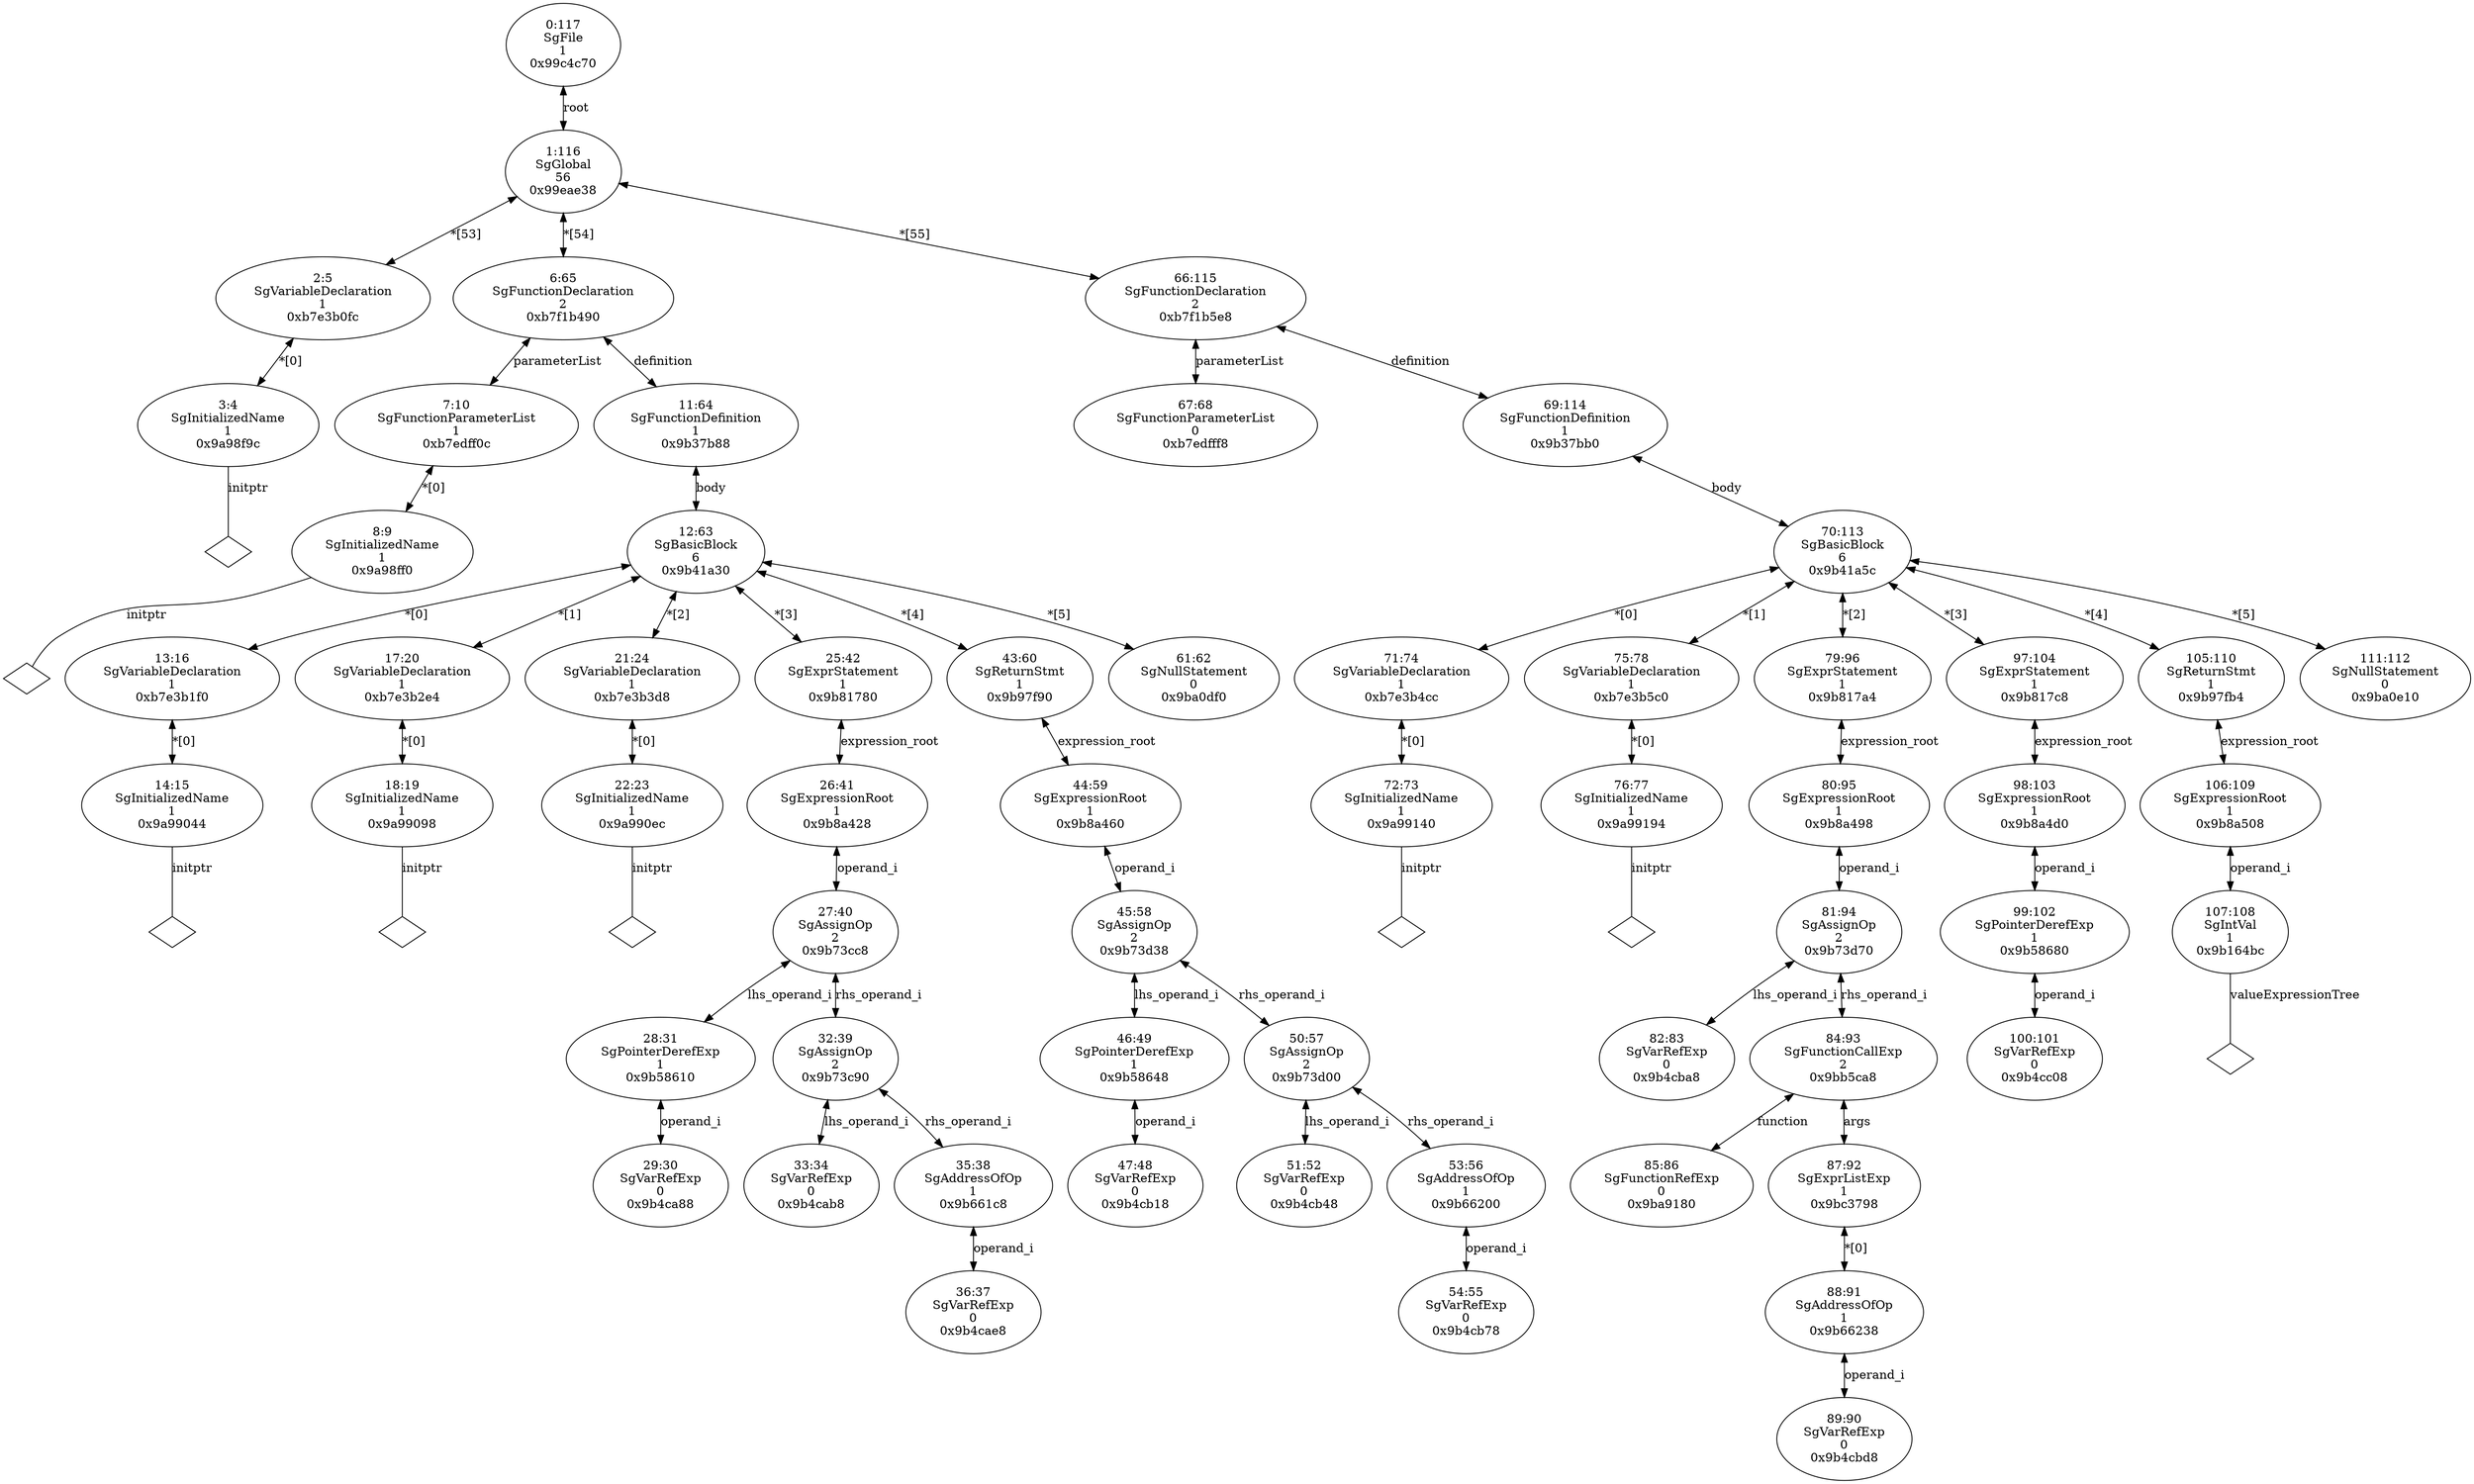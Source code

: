 digraph "G./assignReturn.c.dot" {
"0x9a98f9c"[label="3:4\nSgInitializedName\n1\n0x9a98f9c\n" ];
"0x9a98f9c" -> "0x9a98f9c__initptr__null"[label="initptr" dir=none ];
"0x9a98f9c__initptr__null"[label="" shape=diamond ];
"0xb7e3b0fc"[label="2:5\nSgVariableDeclaration\n1\n0xb7e3b0fc\n" ];
"0xb7e3b0fc" -> "0x9a98f9c"[label="*[0]" dir=both ];
"0x9a98ff0"[label="8:9\nSgInitializedName\n1\n0x9a98ff0\n" ];
"0x9a98ff0" -> "0x9a98ff0__initptr__null"[label="initptr" dir=none ];
"0x9a98ff0__initptr__null"[label="" shape=diamond ];
"0xb7edff0c"[label="7:10\nSgFunctionParameterList\n1\n0xb7edff0c\n" ];
"0xb7edff0c" -> "0x9a98ff0"[label="*[0]" dir=both ];
"0x9a99044"[label="14:15\nSgInitializedName\n1\n0x9a99044\n" ];
"0x9a99044" -> "0x9a99044__initptr__null"[label="initptr" dir=none ];
"0x9a99044__initptr__null"[label="" shape=diamond ];
"0xb7e3b1f0"[label="13:16\nSgVariableDeclaration\n1\n0xb7e3b1f0\n" ];
"0xb7e3b1f0" -> "0x9a99044"[label="*[0]" dir=both ];
"0x9a99098"[label="18:19\nSgInitializedName\n1\n0x9a99098\n" ];
"0x9a99098" -> "0x9a99098__initptr__null"[label="initptr" dir=none ];
"0x9a99098__initptr__null"[label="" shape=diamond ];
"0xb7e3b2e4"[label="17:20\nSgVariableDeclaration\n1\n0xb7e3b2e4\n" ];
"0xb7e3b2e4" -> "0x9a99098"[label="*[0]" dir=both ];
"0x9a990ec"[label="22:23\nSgInitializedName\n1\n0x9a990ec\n" ];
"0x9a990ec" -> "0x9a990ec__initptr__null"[label="initptr" dir=none ];
"0x9a990ec__initptr__null"[label="" shape=diamond ];
"0xb7e3b3d8"[label="21:24\nSgVariableDeclaration\n1\n0xb7e3b3d8\n" ];
"0xb7e3b3d8" -> "0x9a990ec"[label="*[0]" dir=both ];
"0x9b4ca88"[label="29:30\nSgVarRefExp\n0\n0x9b4ca88\n" ];
"0x9b58610"[label="28:31\nSgPointerDerefExp\n1\n0x9b58610\n" ];
"0x9b58610" -> "0x9b4ca88"[label="operand_i" dir=both ];
"0x9b4cab8"[label="33:34\nSgVarRefExp\n0\n0x9b4cab8\n" ];
"0x9b4cae8"[label="36:37\nSgVarRefExp\n0\n0x9b4cae8\n" ];
"0x9b661c8"[label="35:38\nSgAddressOfOp\n1\n0x9b661c8\n" ];
"0x9b661c8" -> "0x9b4cae8"[label="operand_i" dir=both ];
"0x9b73c90"[label="32:39\nSgAssignOp\n2\n0x9b73c90\n" ];
"0x9b73c90" -> "0x9b4cab8"[label="lhs_operand_i" dir=both ];
"0x9b73c90" -> "0x9b661c8"[label="rhs_operand_i" dir=both ];
"0x9b73cc8"[label="27:40\nSgAssignOp\n2\n0x9b73cc8\n" ];
"0x9b73cc8" -> "0x9b58610"[label="lhs_operand_i" dir=both ];
"0x9b73cc8" -> "0x9b73c90"[label="rhs_operand_i" dir=both ];
"0x9b8a428"[label="26:41\nSgExpressionRoot\n1\n0x9b8a428\n" ];
"0x9b8a428" -> "0x9b73cc8"[label="operand_i" dir=both ];
"0x9b81780"[label="25:42\nSgExprStatement\n1\n0x9b81780\n" ];
"0x9b81780" -> "0x9b8a428"[label="expression_root" dir=both ];
"0x9b4cb18"[label="47:48\nSgVarRefExp\n0\n0x9b4cb18\n" ];
"0x9b58648"[label="46:49\nSgPointerDerefExp\n1\n0x9b58648\n" ];
"0x9b58648" -> "0x9b4cb18"[label="operand_i" dir=both ];
"0x9b4cb48"[label="51:52\nSgVarRefExp\n0\n0x9b4cb48\n" ];
"0x9b4cb78"[label="54:55\nSgVarRefExp\n0\n0x9b4cb78\n" ];
"0x9b66200"[label="53:56\nSgAddressOfOp\n1\n0x9b66200\n" ];
"0x9b66200" -> "0x9b4cb78"[label="operand_i" dir=both ];
"0x9b73d00"[label="50:57\nSgAssignOp\n2\n0x9b73d00\n" ];
"0x9b73d00" -> "0x9b4cb48"[label="lhs_operand_i" dir=both ];
"0x9b73d00" -> "0x9b66200"[label="rhs_operand_i" dir=both ];
"0x9b73d38"[label="45:58\nSgAssignOp\n2\n0x9b73d38\n" ];
"0x9b73d38" -> "0x9b58648"[label="lhs_operand_i" dir=both ];
"0x9b73d38" -> "0x9b73d00"[label="rhs_operand_i" dir=both ];
"0x9b8a460"[label="44:59\nSgExpressionRoot\n1\n0x9b8a460\n" ];
"0x9b8a460" -> "0x9b73d38"[label="operand_i" dir=both ];
"0x9b97f90"[label="43:60\nSgReturnStmt\n1\n0x9b97f90\n" ];
"0x9b97f90" -> "0x9b8a460"[label="expression_root" dir=both ];
"0x9ba0df0"[label="61:62\nSgNullStatement\n0\n0x9ba0df0\n" ];
"0x9b41a30"[label="12:63\nSgBasicBlock\n6\n0x9b41a30\n" ];
"0x9b41a30" -> "0xb7e3b1f0"[label="*[0]" dir=both ];
"0x9b41a30" -> "0xb7e3b2e4"[label="*[1]" dir=both ];
"0x9b41a30" -> "0xb7e3b3d8"[label="*[2]" dir=both ];
"0x9b41a30" -> "0x9b81780"[label="*[3]" dir=both ];
"0x9b41a30" -> "0x9b97f90"[label="*[4]" dir=both ];
"0x9b41a30" -> "0x9ba0df0"[label="*[5]" dir=both ];
"0x9b37b88"[label="11:64\nSgFunctionDefinition\n1\n0x9b37b88\n" ];
"0x9b37b88" -> "0x9b41a30"[label="body" dir=both ];
"0xb7f1b490"[label="6:65\nSgFunctionDeclaration\n2\n0xb7f1b490\n" ];
"0xb7f1b490" -> "0xb7edff0c"[label="parameterList" dir=both ];
"0xb7f1b490" -> "0x9b37b88"[label="definition" dir=both ];
"0xb7edfff8"[label="67:68\nSgFunctionParameterList\n0\n0xb7edfff8\n" ];
"0x9a99140"[label="72:73\nSgInitializedName\n1\n0x9a99140\n" ];
"0x9a99140" -> "0x9a99140__initptr__null"[label="initptr" dir=none ];
"0x9a99140__initptr__null"[label="" shape=diamond ];
"0xb7e3b4cc"[label="71:74\nSgVariableDeclaration\n1\n0xb7e3b4cc\n" ];
"0xb7e3b4cc" -> "0x9a99140"[label="*[0]" dir=both ];
"0x9a99194"[label="76:77\nSgInitializedName\n1\n0x9a99194\n" ];
"0x9a99194" -> "0x9a99194__initptr__null"[label="initptr" dir=none ];
"0x9a99194__initptr__null"[label="" shape=diamond ];
"0xb7e3b5c0"[label="75:78\nSgVariableDeclaration\n1\n0xb7e3b5c0\n" ];
"0xb7e3b5c0" -> "0x9a99194"[label="*[0]" dir=both ];
"0x9b4cba8"[label="82:83\nSgVarRefExp\n0\n0x9b4cba8\n" ];
"0x9ba9180"[label="85:86\nSgFunctionRefExp\n0\n0x9ba9180\n" ];
"0x9b4cbd8"[label="89:90\nSgVarRefExp\n0\n0x9b4cbd8\n" ];
"0x9b66238"[label="88:91\nSgAddressOfOp\n1\n0x9b66238\n" ];
"0x9b66238" -> "0x9b4cbd8"[label="operand_i" dir=both ];
"0x9bc3798"[label="87:92\nSgExprListExp\n1\n0x9bc3798\n" ];
"0x9bc3798" -> "0x9b66238"[label="*[0]" dir=both ];
"0x9bb5ca8"[label="84:93\nSgFunctionCallExp\n2\n0x9bb5ca8\n" ];
"0x9bb5ca8" -> "0x9ba9180"[label="function" dir=both ];
"0x9bb5ca8" -> "0x9bc3798"[label="args" dir=both ];
"0x9b73d70"[label="81:94\nSgAssignOp\n2\n0x9b73d70\n" ];
"0x9b73d70" -> "0x9b4cba8"[label="lhs_operand_i" dir=both ];
"0x9b73d70" -> "0x9bb5ca8"[label="rhs_operand_i" dir=both ];
"0x9b8a498"[label="80:95\nSgExpressionRoot\n1\n0x9b8a498\n" ];
"0x9b8a498" -> "0x9b73d70"[label="operand_i" dir=both ];
"0x9b817a4"[label="79:96\nSgExprStatement\n1\n0x9b817a4\n" ];
"0x9b817a4" -> "0x9b8a498"[label="expression_root" dir=both ];
"0x9b4cc08"[label="100:101\nSgVarRefExp\n0\n0x9b4cc08\n" ];
"0x9b58680"[label="99:102\nSgPointerDerefExp\n1\n0x9b58680\n" ];
"0x9b58680" -> "0x9b4cc08"[label="operand_i" dir=both ];
"0x9b8a4d0"[label="98:103\nSgExpressionRoot\n1\n0x9b8a4d0\n" ];
"0x9b8a4d0" -> "0x9b58680"[label="operand_i" dir=both ];
"0x9b817c8"[label="97:104\nSgExprStatement\n1\n0x9b817c8\n" ];
"0x9b817c8" -> "0x9b8a4d0"[label="expression_root" dir=both ];
"0x9b164bc"[label="107:108\nSgIntVal\n1\n0x9b164bc\n" ];
"0x9b164bc" -> "0x9b164bc__valueExpressionTree__null"[label="valueExpressionTree" dir=none ];
"0x9b164bc__valueExpressionTree__null"[label="" shape=diamond ];
"0x9b8a508"[label="106:109\nSgExpressionRoot\n1\n0x9b8a508\n" ];
"0x9b8a508" -> "0x9b164bc"[label="operand_i" dir=both ];
"0x9b97fb4"[label="105:110\nSgReturnStmt\n1\n0x9b97fb4\n" ];
"0x9b97fb4" -> "0x9b8a508"[label="expression_root" dir=both ];
"0x9ba0e10"[label="111:112\nSgNullStatement\n0\n0x9ba0e10\n" ];
"0x9b41a5c"[label="70:113\nSgBasicBlock\n6\n0x9b41a5c\n" ];
"0x9b41a5c" -> "0xb7e3b4cc"[label="*[0]" dir=both ];
"0x9b41a5c" -> "0xb7e3b5c0"[label="*[1]" dir=both ];
"0x9b41a5c" -> "0x9b817a4"[label="*[2]" dir=both ];
"0x9b41a5c" -> "0x9b817c8"[label="*[3]" dir=both ];
"0x9b41a5c" -> "0x9b97fb4"[label="*[4]" dir=both ];
"0x9b41a5c" -> "0x9ba0e10"[label="*[5]" dir=both ];
"0x9b37bb0"[label="69:114\nSgFunctionDefinition\n1\n0x9b37bb0\n" ];
"0x9b37bb0" -> "0x9b41a5c"[label="body" dir=both ];
"0xb7f1b5e8"[label="66:115\nSgFunctionDeclaration\n2\n0xb7f1b5e8\n" ];
"0xb7f1b5e8" -> "0xb7edfff8"[label="parameterList" dir=both ];
"0xb7f1b5e8" -> "0x9b37bb0"[label="definition" dir=both ];
"0x99eae38"[label="1:116\nSgGlobal\n56\n0x99eae38\n" ];
"0x99eae38" -> "0xb7e3b0fc"[label="*[53]" dir=both ];
"0x99eae38" -> "0xb7f1b490"[label="*[54]" dir=both ];
"0x99eae38" -> "0xb7f1b5e8"[label="*[55]" dir=both ];
"0x99c4c70"[label="0:117\nSgFile\n1\n0x99c4c70\n" ];
"0x99c4c70" -> "0x99eae38"[label="root" dir=both ];
}
